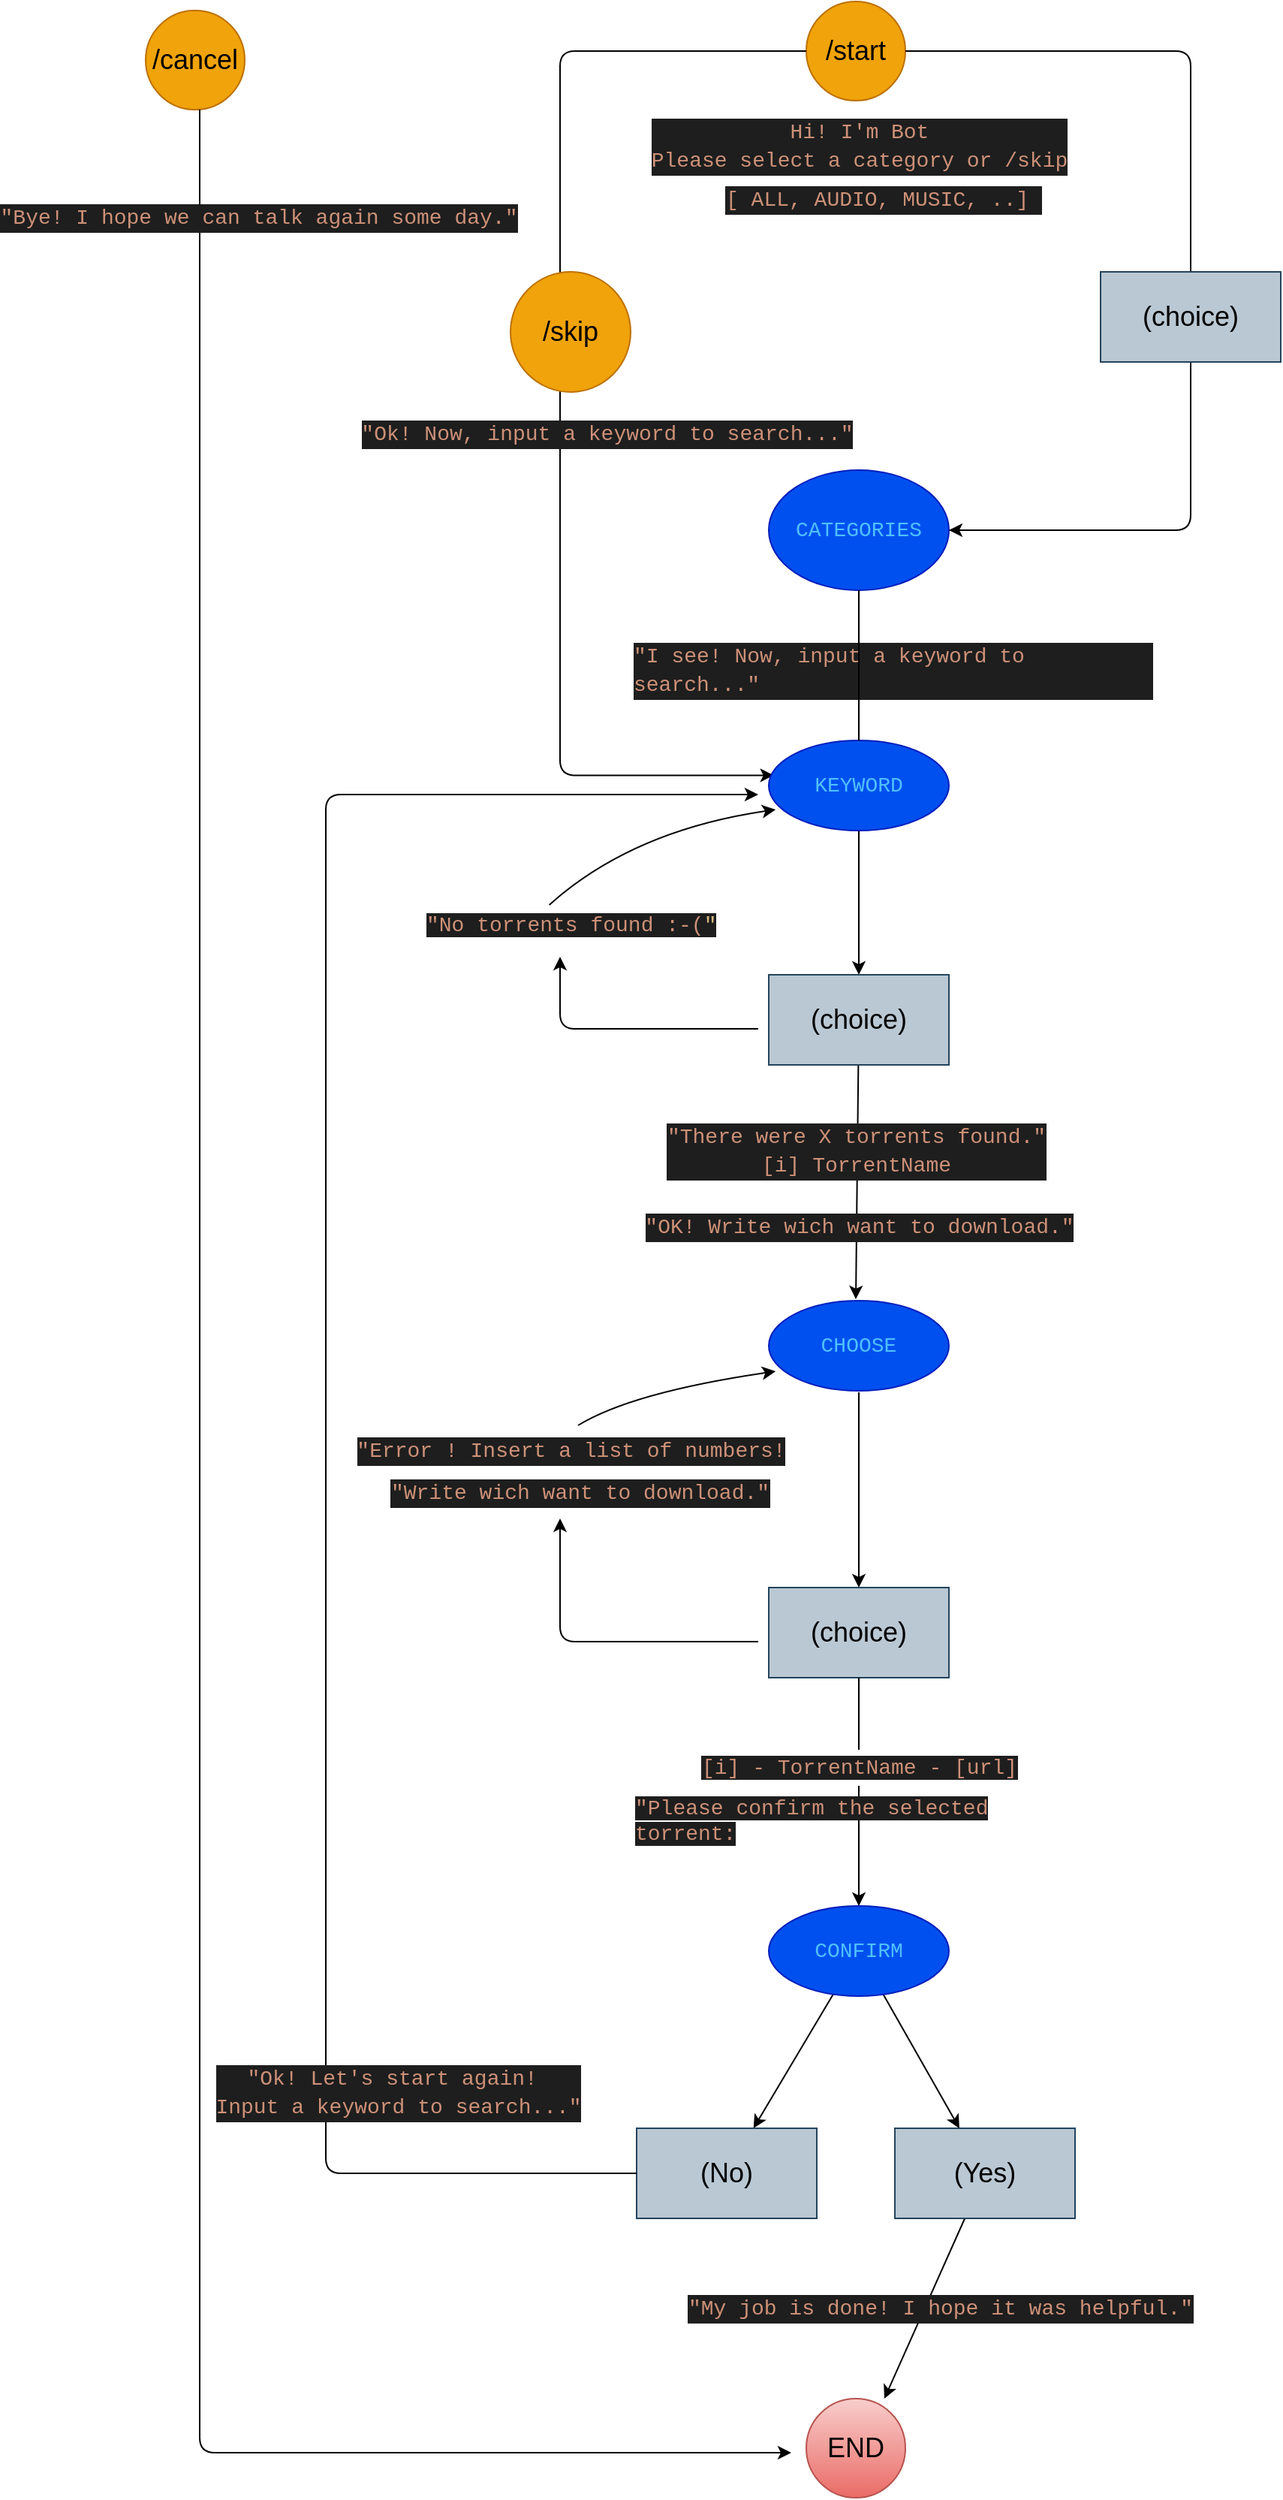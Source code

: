 <mxfile>
    <diagram id="GNGjBNOSfVKtkJraWmQE" name="Pagina-1">
        <mxGraphModel dx="2974" dy="1775" grid="1" gridSize="12" guides="1" tooltips="1" connect="1" arrows="1" fold="1" page="1" pageScale="1" pageWidth="827" pageHeight="1169" math="0" shadow="0">
            <root>
                <mxCell id="0"/>
                <mxCell id="1" parent="0"/>
                <mxCell id="105" value="" style="edgeStyle=none;html=1;fontColor=#CE9178;startArrow=none;" parent="1" source="9" edge="1">
                    <mxGeometry relative="1" as="geometry">
                        <mxPoint x="-824" y="-396" as="targetPoint"/>
                    </mxGeometry>
                </mxCell>
                <mxCell id="2" value="&lt;div style=&quot;color: rgb(212, 212, 212); font-family: consolas, &amp;quot;courier new&amp;quot;, monospace; font-size: 14px; line-height: 19px;&quot;&gt;&lt;span style=&quot;color: #4fc1ff&quot;&gt;CATEGORIES&lt;/span&gt;&lt;/div&gt;" style="ellipse;whiteSpace=wrap;html=1;labelBackgroundColor=none;labelBorderColor=none;fillColor=#0050ef;fontColor=#ffffff;strokeColor=#001DBC;" parent="1" vertex="1">
                    <mxGeometry x="-884" y="-624" width="120" height="80" as="geometry"/>
                </mxCell>
                <mxCell id="3" value="&lt;font style=&quot;font-size: 18px&quot;&gt;/start&lt;/font&gt;" style="ellipse;whiteSpace=wrap;html=1;aspect=fixed;fillColor=#f0a30a;strokeColor=#BD7000;fontColor=#000000;" parent="1" vertex="1">
                    <mxGeometry x="-859" y="-936" width="66" height="66" as="geometry"/>
                </mxCell>
                <mxCell id="156" value="" style="edgeStyle=none;html=1;fontColor=#CE9178;entryX=0.788;entryY=0;entryDx=0;entryDy=0;entryPerimeter=0;" parent="1" source="6" target="62" edge="1">
                    <mxGeometry relative="1" as="geometry"/>
                </mxCell>
                <mxCell id="6" value="&lt;font style=&quot;font-size: 18px&quot;&gt;(Yes)&lt;/font&gt;" style="whiteSpace=wrap;html=1;fillColor=#bac8d3;strokeColor=#23445d;" parent="1" vertex="1">
                    <mxGeometry x="-800" y="480" width="120" height="60" as="geometry"/>
                </mxCell>
                <mxCell id="30" value="&lt;div style=&quot;background-color: rgb(30 , 30 , 30) ; font-family: &amp;#34;consolas&amp;#34; , &amp;#34;courier new&amp;#34; , monospace ; font-size: 14px ; line-height: 19px&quot;&gt;&lt;font color=&quot;#ce9178&quot;&gt;Hi! I'm Bot&lt;/font&gt;&lt;/div&gt;&lt;div style=&quot;background-color: rgb(30 , 30 , 30) ; font-family: &amp;#34;consolas&amp;#34; , &amp;#34;courier new&amp;#34; , monospace ; font-size: 14px ; line-height: 19px&quot;&gt;&lt;div style=&quot;font-family: &amp;#34;consolas&amp;#34; , &amp;#34;courier new&amp;#34; , monospace ; line-height: 19px&quot;&gt;&lt;font color=&quot;#ce9178&quot;&gt;Please select a category or /skip&lt;/font&gt;&lt;/div&gt;&lt;/div&gt;" style="text;html=1;align=center;verticalAlign=middle;resizable=0;points=[];autosize=1;strokeColor=none;fillColor=none;" parent="1" vertex="1">
                    <mxGeometry x="-962" y="-864" width="276" height="48" as="geometry"/>
                </mxCell>
                <mxCell id="31" value="&lt;div style=&quot;background-color: rgb(30 , 30 , 30) ; font-family: &amp;#34;consolas&amp;#34; , &amp;#34;courier new&amp;#34; , monospace ; font-weight: normal ; font-size: 14px ; line-height: 19px&quot;&gt;&lt;div&gt;&lt;font color=&quot;#ce9178&quot;&gt;&quot;I see! Now, input a keyword to search...&quot;&lt;/font&gt;&lt;/div&gt;&lt;/div&gt;" style="text;whiteSpace=wrap;html=1;" parent="1" vertex="1">
                    <mxGeometry x="-976" y="-516" width="348" height="36" as="geometry"/>
                </mxCell>
                <mxCell id="47" value="&lt;div style=&quot;color: rgb(212 , 212 , 212) ; font-family: &amp;#34;consolas&amp;#34; , &amp;#34;courier new&amp;#34; , monospace ; font-size: 14px ; line-height: 19px&quot;&gt;&lt;span style=&quot;color: rgb(79 , 193 , 255)&quot;&gt;CHOOSE&lt;/span&gt;&lt;/div&gt;" style="ellipse;whiteSpace=wrap;html=1;fillColor=#0050ef;fontColor=#ffffff;strokeColor=#001DBC;" parent="1" vertex="1">
                    <mxGeometry x="-884" y="-71" width="120" height="60" as="geometry"/>
                </mxCell>
                <mxCell id="150" value="" style="edgeStyle=none;html=1;fontColor=#CE9178;" parent="1" source="53" target="149" edge="1">
                    <mxGeometry relative="1" as="geometry"/>
                </mxCell>
                <mxCell id="151" value="" style="edgeStyle=none;html=1;fontColor=#CE9178;" parent="1" source="53" target="6" edge="1">
                    <mxGeometry relative="1" as="geometry"/>
                </mxCell>
                <mxCell id="53" value="&lt;div style=&quot;color: rgb(212 , 212 , 212) ; font-family: &amp;#34;consolas&amp;#34; , &amp;#34;courier new&amp;#34; , monospace ; font-size: 14px ; line-height: 19px&quot;&gt;&lt;div style=&quot;font-family: &amp;#34;consolas&amp;#34; , &amp;#34;courier new&amp;#34; , monospace ; line-height: 19px&quot;&gt;&lt;span style=&quot;color: rgb(79 , 193 , 255)&quot;&gt;CONFIRM&lt;/span&gt;&lt;/div&gt;&lt;/div&gt;" style="ellipse;whiteSpace=wrap;html=1;fillColor=#0050ef;fontColor=#ffffff;strokeColor=#001DBC;" parent="1" vertex="1">
                    <mxGeometry x="-884" y="332" width="120" height="60" as="geometry"/>
                </mxCell>
                <mxCell id="62" value="&lt;span style=&quot;font-size: 18px&quot;&gt;END&lt;/span&gt;" style="ellipse;whiteSpace=wrap;html=1;aspect=fixed;fillColor=#f8cecc;gradientColor=#ea6b66;strokeColor=#b85450;" parent="1" vertex="1">
                    <mxGeometry x="-859" y="660" width="66" height="66" as="geometry"/>
                </mxCell>
                <mxCell id="65" value="&lt;div style=&quot;background-color: rgb(30 , 30 , 30) ; font-family: &amp;#34;consolas&amp;#34; , &amp;#34;courier new&amp;#34; , monospace ; font-size: 14px ; line-height: 19px&quot;&gt;[ ALL, AUDIO, MUSIC, ..]&amp;nbsp;&lt;/div&gt;&lt;div style=&quot;color: rgb(240 , 240 , 240) ; background-color: rgb(30 , 30 , 30) ; font-family: &amp;#34;consolas&amp;#34; , &amp;#34;courier new&amp;#34; , monospace ; font-size: 14px ; line-height: 19px&quot;&gt;&lt;/div&gt;" style="text;html=1;align=center;verticalAlign=middle;resizable=0;points=[];autosize=1;strokeColor=none;fillColor=none;fontColor=#CE9178;" parent="1" vertex="1">
                    <mxGeometry x="-916" y="-816" width="216" height="24" as="geometry"/>
                </mxCell>
                <mxCell id="91" value="" style="edgeStyle=elbowEdgeStyle;elbow=horizontal;endArrow=classic;html=1;fontSize=18;startArrow=none;exitX=0;exitY=0.5;exitDx=0;exitDy=0;entryX=0.028;entryY=0.387;entryDx=0;entryDy=0;entryPerimeter=0;" parent="1" source="3" target="9" edge="1">
                    <mxGeometry width="50" height="50" relative="1" as="geometry">
                        <mxPoint x="-1237" y="-829" as="sourcePoint"/>
                        <mxPoint x="-891" y="-240" as="targetPoint"/>
                        <Array as="points">
                            <mxPoint x="-1023" y="-636"/>
                            <mxPoint x="-1043" y="-838"/>
                        </Array>
                    </mxGeometry>
                </mxCell>
                <mxCell id="93" value="&lt;font style=&quot;font-size: 18px&quot;&gt;/skip&lt;/font&gt;" style="ellipse;whiteSpace=wrap;html=1;aspect=fixed;fillColor=#f0a30a;strokeColor=#BD7000;fontColor=#000000;" parent="1" vertex="1">
                    <mxGeometry x="-1056" y="-756" width="80" height="80" as="geometry"/>
                </mxCell>
                <mxCell id="110" value="&lt;div style=&quot;color: rgb(212 , 212 , 212) ; background-color: rgb(30 , 30 , 30) ; font-family: &amp;#34;consolas&amp;#34; , &amp;#34;courier new&amp;#34; , monospace ; font-size: 14px ; line-height: 19px&quot;&gt;&lt;span style=&quot;color: #ce9178&quot;&gt;&quot;Ok! Now, input a keyword to search...&quot;&lt;/span&gt;&lt;/div&gt;" style="text;html=1;align=center;verticalAlign=middle;resizable=0;points=[];autosize=1;strokeColor=none;fillColor=none;fontColor=#CE9178;" parent="1" vertex="1">
                    <mxGeometry x="-1154" y="-660" width="324" height="24" as="geometry"/>
                </mxCell>
                <mxCell id="115" value="" style="curved=1;endArrow=classic;html=1;fontColor=#CE9178;exitX=0.411;exitY=0.041;exitDx=0;exitDy=0;entryX=0.038;entryY=0.767;entryDx=0;entryDy=0;exitPerimeter=0;entryPerimeter=0;startArrow=none;" parent="1" source="117" target="9" edge="1">
                    <mxGeometry width="50" height="50" relative="1" as="geometry">
                        <mxPoint x="-884" y="-360" as="sourcePoint"/>
                        <mxPoint x="-1035" y="-366" as="targetPoint"/>
                        <Array as="points">
                            <mxPoint x="-975" y="-384"/>
                        </Array>
                    </mxGeometry>
                </mxCell>
                <mxCell id="122" value="" style="edgeStyle=elbowEdgeStyle;elbow=horizontal;endArrow=classic;html=1;fontSize=18;startArrow=none;exitX=1;exitY=0.5;exitDx=0;exitDy=0;entryX=1;entryY=0.5;entryDx=0;entryDy=0;" parent="1" source="3" target="2" edge="1">
                    <mxGeometry width="50" height="50" relative="1" as="geometry">
                        <mxPoint x="-735.0" y="-888.0" as="sourcePoint"/>
                        <mxPoint x="-730.0" y="-654" as="targetPoint"/>
                        <Array as="points">
                            <mxPoint x="-603" y="-816"/>
                            <mxPoint x="-562" y="-786"/>
                            <mxPoint x="-1002" y="-1348"/>
                        </Array>
                    </mxGeometry>
                </mxCell>
                <mxCell id="123" value="&lt;font style=&quot;font-size: 18px&quot;&gt;(choice)&lt;/font&gt;" style="whiteSpace=wrap;html=1;fillColor=#bac8d3;strokeColor=#23445d;" parent="1" vertex="1">
                    <mxGeometry x="-663" y="-756" width="120" height="60" as="geometry"/>
                </mxCell>
                <mxCell id="130" value="" style="edgeStyle=none;html=1;fontColor=#CE9178;" parent="1" source="9" target="128" edge="1">
                    <mxGeometry relative="1" as="geometry"/>
                </mxCell>
                <mxCell id="9" value="&lt;div style=&quot;color: rgb(212 , 212 , 212) ; font-family: &amp;#34;consolas&amp;#34; , &amp;#34;courier new&amp;#34; , monospace ; font-size: 14px ; line-height: 19px&quot;&gt;&lt;span style=&quot;color: rgb(79 , 193 , 255)&quot;&gt;KEYWORD&lt;/span&gt;&lt;/div&gt;" style="ellipse;whiteSpace=wrap;html=1;fillColor=#0050ef;fontColor=#ffffff;strokeColor=#001DBC;" parent="1" vertex="1">
                    <mxGeometry x="-884" y="-444" width="120" height="60" as="geometry"/>
                </mxCell>
                <mxCell id="125" value="" style="edgeStyle=none;html=1;fontColor=#CE9178;endArrow=none;" parent="1" source="2" target="9" edge="1">
                    <mxGeometry relative="1" as="geometry">
                        <mxPoint x="-824.0" y="-544" as="sourcePoint"/>
                        <mxPoint x="-824.0" y="-396.0" as="targetPoint"/>
                    </mxGeometry>
                </mxCell>
                <mxCell id="117" value="&lt;span style=&quot;color: rgb(206, 145, 120); font-family: consolas, &amp;quot;courier new&amp;quot;, monospace; font-size: 14px; font-style: normal; font-weight: 400; letter-spacing: normal; text-align: left; text-indent: 0px; text-transform: none; word-spacing: 0px; background-color: rgb(30, 30, 30);&quot;&gt;&quot;No torrents found :-(&lt;/span&gt;&lt;font color=&quot;#d7ba7d&quot; style=&quot;font-family: consolas, &amp;quot;courier new&amp;quot;, monospace; font-size: 14px; font-style: normal; font-weight: 400; letter-spacing: normal; text-align: left; text-indent: 0px; text-transform: none; word-spacing: 0px; background-color: rgb(30, 30, 30);&quot;&gt;&quot;&lt;/font&gt;" style="text;whiteSpace=wrap;html=1;fontColor=#CE9178;" parent="1" vertex="1">
                    <mxGeometry x="-1114" y="-336" width="204" height="36" as="geometry"/>
                </mxCell>
                <mxCell id="131" value="" style="edgeStyle=none;html=1;fontColor=#CE9178;" parent="1" source="128" edge="1">
                    <mxGeometry relative="1" as="geometry">
                        <mxPoint x="-826" y="-72" as="targetPoint"/>
                    </mxGeometry>
                </mxCell>
                <mxCell id="128" value="&lt;font style=&quot;font-size: 18px&quot;&gt;(choice)&lt;/font&gt;" style="whiteSpace=wrap;html=1;fillColor=#bac8d3;strokeColor=#23445d;" parent="1" vertex="1">
                    <mxGeometry x="-884" y="-288" width="120" height="60" as="geometry"/>
                </mxCell>
                <mxCell id="129" value="" style="endArrow=classic;html=1;fontColor=#CE9178;" parent="1" edge="1">
                    <mxGeometry width="50" height="50" relative="1" as="geometry">
                        <mxPoint x="-891" y="-252" as="sourcePoint"/>
                        <mxPoint x="-1023" y="-300" as="targetPoint"/>
                        <Array as="points">
                            <mxPoint x="-951" y="-252"/>
                            <mxPoint x="-1023" y="-252"/>
                        </Array>
                    </mxGeometry>
                </mxCell>
                <mxCell id="132" value="&lt;div style=&quot;background-color: rgb(30 , 30 , 30) ; font-family: &amp;#34;consolas&amp;#34; , &amp;#34;courier new&amp;#34; , monospace ; font-size: 14px ; line-height: 19px&quot;&gt;&lt;span style=&quot;color: rgb(206 , 145 , 120)&quot;&gt;&quot;There were X t&lt;/span&gt;&lt;span style=&quot;color: rgb(206 , 145 , 120)&quot;&gt;orrents found.&quot;&lt;/span&gt;&lt;/div&gt;&lt;div style=&quot;background-color: rgb(30 , 30 , 30) ; font-family: &amp;#34;consolas&amp;#34; , &amp;#34;courier new&amp;#34; , monospace ; font-size: 14px ; line-height: 19px&quot;&gt;&lt;span style=&quot;color: rgb(206 , 145 , 120)&quot;&gt;[i] TorrentName&lt;/span&gt;&lt;/div&gt;" style="text;html=1;align=center;verticalAlign=middle;resizable=0;points=[];autosize=1;strokeColor=none;fillColor=none;fontColor=#CE9178;" parent="1" vertex="1">
                    <mxGeometry x="-952" y="-195" width="252" height="48" as="geometry"/>
                </mxCell>
                <mxCell id="133" value="&lt;div style=&quot;color: rgb(212 , 212 , 212) ; background-color: rgb(30 , 30 , 30) ; font-family: &amp;#34;consolas&amp;#34; , &amp;#34;courier new&amp;#34; , monospace ; font-size: 14px ; line-height: 19px&quot;&gt;&lt;span style=&quot;color: #ce9178&quot;&gt;&quot;OK! Write wich want to download.&quot;&lt;/span&gt;&lt;/div&gt;" style="text;html=1;align=center;verticalAlign=middle;resizable=0;points=[];autosize=1;strokeColor=none;fillColor=none;fontColor=#CE9178;" parent="1" vertex="1">
                    <mxGeometry x="-962" y="-132" width="276" height="24" as="geometry"/>
                </mxCell>
                <mxCell id="134" value="" style="curved=1;endArrow=classic;html=1;fontColor=#CE9178;entryX=0.038;entryY=0.767;entryDx=0;entryDy=0;entryPerimeter=0;startArrow=none;" parent="1" edge="1">
                    <mxGeometry width="50" height="50" relative="1" as="geometry">
                        <mxPoint x="-1011" y="12" as="sourcePoint"/>
                        <mxPoint x="-879.44" y="-24.0" as="targetPoint"/>
                        <Array as="points">
                            <mxPoint x="-975" y="-10.02"/>
                        </Array>
                    </mxGeometry>
                </mxCell>
                <mxCell id="135" value="" style="edgeStyle=none;html=1;fontColor=#CE9178;" parent="1" target="137" edge="1">
                    <mxGeometry relative="1" as="geometry">
                        <mxPoint x="-824.0" y="-10.02" as="sourcePoint"/>
                    </mxGeometry>
                </mxCell>
                <mxCell id="143" value="" style="edgeStyle=none;html=1;fontColor=#CE9178;entryX=0.5;entryY=0;entryDx=0;entryDy=0;startArrow=none;" parent="1" source="59" target="53" edge="1">
                    <mxGeometry relative="1" as="geometry">
                        <mxPoint x="-824.0" y="290" as="targetPoint"/>
                    </mxGeometry>
                </mxCell>
                <mxCell id="137" value="&lt;font style=&quot;font-size: 18px&quot;&gt;(choice)&lt;/font&gt;" style="whiteSpace=wrap;html=1;fillColor=#bac8d3;strokeColor=#23445d;" parent="1" vertex="1">
                    <mxGeometry x="-884" y="120" width="120" height="60" as="geometry"/>
                </mxCell>
                <mxCell id="139" value="&lt;div style=&quot;color: rgb(212 , 212 , 212) ; background-color: rgb(30 , 30 , 30) ; font-family: &amp;#34;consolas&amp;#34; , &amp;#34;courier new&amp;#34; , monospace ; font-size: 14px ; line-height: 19px&quot;&gt;&lt;span style=&quot;color: #ce9178&quot;&gt;&quot;Error ! Insert a list of numbers!&lt;/span&gt;&lt;/div&gt;" style="text;html=1;align=center;verticalAlign=middle;resizable=0;points=[];autosize=1;strokeColor=none;fillColor=none;fontColor=#CE9178;" parent="1" vertex="1">
                    <mxGeometry x="-1154" y="17" width="276" height="24" as="geometry"/>
                </mxCell>
                <mxCell id="140" value="&lt;div style=&quot;color: rgb(212 , 212 , 212) ; background-color: rgb(30 , 30 , 30) ; font-family: &amp;#34;consolas&amp;#34; , &amp;#34;courier new&amp;#34; , monospace ; font-size: 14px ; line-height: 19px&quot;&gt;&lt;span style=&quot;color: #ce9178&quot;&gt;&quot;Write wich want to download.&quot;&lt;/span&gt;&lt;/div&gt;" style="text;html=1;align=center;verticalAlign=middle;resizable=0;points=[];autosize=1;strokeColor=none;fillColor=none;fontColor=#CE9178;" parent="1" vertex="1">
                    <mxGeometry x="-1136" y="45" width="252" height="24" as="geometry"/>
                </mxCell>
                <mxCell id="141" value="" style="endArrow=classic;html=1;fontColor=#CE9178;" parent="1" edge="1">
                    <mxGeometry width="50" height="50" relative="1" as="geometry">
                        <mxPoint x="-891" y="156" as="sourcePoint"/>
                        <mxPoint x="-1023" y="73.98" as="targetPoint"/>
                        <Array as="points">
                            <mxPoint x="-1023" y="156"/>
                        </Array>
                    </mxGeometry>
                </mxCell>
                <mxCell id="59" value="&lt;span style=&quot;font-family: &amp;#34;consolas&amp;#34; , &amp;#34;courier new&amp;#34; , monospace ; font-size: 14px ; background-color: rgb(30 , 30 , 30)&quot;&gt;[i] - TorrentName - [url]&lt;/span&gt;" style="text;html=1;align=center;verticalAlign=middle;resizable=0;points=[];autosize=1;strokeColor=none;fillColor=none;fontColor=#CE9178;" parent="1" vertex="1">
                    <mxGeometry x="-932" y="228" width="216" height="24" as="geometry"/>
                </mxCell>
                <mxCell id="144" value="" style="edgeStyle=none;html=1;fontColor=#CE9178;entryX=0.5;entryY=0;entryDx=0;entryDy=0;endArrow=none;" parent="1" source="137" target="59" edge="1">
                    <mxGeometry relative="1" as="geometry">
                        <mxPoint x="-824.0" y="180" as="sourcePoint"/>
                        <mxPoint x="-824.0" y="332" as="targetPoint"/>
                    </mxGeometry>
                </mxCell>
                <mxCell id="149" value="&lt;span style=&quot;font-size: 18px&quot;&gt;(No)&lt;br&gt;&lt;/span&gt;" style="whiteSpace=wrap;html=1;fillColor=#bac8d3;strokeColor=#23445d;" parent="1" vertex="1">
                    <mxGeometry x="-972" y="480" width="120" height="60" as="geometry"/>
                </mxCell>
                <mxCell id="152" value="" style="edgeStyle=elbowEdgeStyle;elbow=horizontal;endArrow=classic;html=1;fontSize=18;startArrow=none;exitX=0;exitY=0.5;exitDx=0;exitDy=0;" parent="1" source="149" edge="1">
                    <mxGeometry width="50" height="50" relative="1" as="geometry">
                        <mxPoint x="-975" y="532.941" as="sourcePoint"/>
                        <mxPoint x="-891" y="-408" as="targetPoint"/>
                        <Array as="points">
                            <mxPoint x="-1179" y="60"/>
                            <mxPoint x="-1031" y="-826"/>
                        </Array>
                    </mxGeometry>
                </mxCell>
                <mxCell id="154" value="&lt;span style=&quot;color: rgb(206, 145, 120); font-family: consolas, &amp;quot;courier new&amp;quot;, monospace; font-size: 14px; font-style: normal; font-weight: 400; letter-spacing: normal; text-align: left; text-indent: 0px; text-transform: none; word-spacing: 0px; background-color: rgb(30, 30, 30); display: inline; float: none;&quot;&gt;&quot;Please confirm the selected torrent:&lt;/span&gt;" style="text;whiteSpace=wrap;html=1;fontColor=#CE9178;" parent="1" vertex="1">
                    <mxGeometry x="-975" y="252" width="312" height="36" as="geometry"/>
                </mxCell>
                <mxCell id="157" value="&lt;font style=&quot;font-size: 18px&quot;&gt;/cancel&lt;br&gt;&lt;/font&gt;" style="ellipse;whiteSpace=wrap;html=1;aspect=fixed;fillColor=#f0a30a;strokeColor=#BD7000;fontColor=#000000;" parent="1" vertex="1">
                    <mxGeometry x="-1299" y="-930" width="66" height="66" as="geometry"/>
                </mxCell>
                <mxCell id="158" value="" style="edgeStyle=elbowEdgeStyle;elbow=horizontal;endArrow=classic;html=1;fontSize=18;startArrow=none;" parent="1" source="157" edge="1">
                    <mxGeometry width="50" height="50" relative="1" as="geometry">
                        <mxPoint x="-847.0" y="-891" as="sourcePoint"/>
                        <mxPoint x="-869" y="696" as="targetPoint"/>
                        <Array as="points">
                            <mxPoint x="-1263" y="312"/>
                            <mxPoint x="-1287" y="-636"/>
                            <mxPoint x="-1031" y="-826"/>
                        </Array>
                    </mxGeometry>
                </mxCell>
                <mxCell id="159" value="&lt;div style=&quot;color: rgb(212 , 212 , 212) ; background-color: rgb(30 , 30 , 30) ; font-family: &amp;#34;consolas&amp;#34; , &amp;#34;courier new&amp;#34; , monospace ; font-size: 14px ; line-height: 19px&quot;&gt;&lt;span style=&quot;color: #ce9178&quot;&gt;&quot;Bye! I hope we can talk again some day.&quot;&lt;/span&gt;&lt;/div&gt;" style="text;html=1;align=center;verticalAlign=middle;resizable=0;points=[];autosize=1;strokeColor=none;fillColor=none;fontColor=#CE9178;" parent="1" vertex="1">
                    <mxGeometry x="-1392" y="-804" width="336" height="24" as="geometry"/>
                </mxCell>
                <mxCell id="160" value="&lt;div style=&quot;color: rgb(212 , 212 , 212) ; background-color: rgb(30 , 30 , 30) ; font-family: &amp;#34;consolas&amp;#34; , &amp;#34;courier new&amp;#34; , monospace ; font-size: 14px ; line-height: 19px&quot;&gt;&lt;span style=&quot;color: #ce9178&quot;&gt;&quot;Ok! Let's start again!&amp;nbsp;&lt;/span&gt;&lt;/div&gt;&lt;div style=&quot;color: rgb(212 , 212 , 212) ; background-color: rgb(30 , 30 , 30) ; font-family: &amp;#34;consolas&amp;#34; , &amp;#34;courier new&amp;#34; , monospace ; font-size: 14px ; line-height: 19px&quot;&gt;&lt;span style=&quot;color: #ce9178&quot;&gt;Input a keyword to search...&quot;&lt;/span&gt;&lt;/div&gt;" style="text;html=1;align=center;verticalAlign=middle;resizable=0;points=[];autosize=1;strokeColor=none;fillColor=none;fontColor=#CE9178;" parent="1" vertex="1">
                    <mxGeometry x="-1251" y="432" width="240" height="48" as="geometry"/>
                </mxCell>
                <mxCell id="162" value="&lt;div style=&quot;color: rgb(212 , 212 , 212) ; background-color: rgb(30 , 30 , 30) ; font-family: &amp;#34;consolas&amp;#34; , &amp;#34;courier new&amp;#34; , monospace ; font-size: 14px ; line-height: 19px&quot;&gt;&lt;span style=&quot;color: #ce9178&quot;&gt;&quot;My job is done! I hope it was helpful.&lt;/span&gt;&lt;span style=&quot;color: #ce9178&quot;&gt;&quot;&lt;/span&gt;&lt;/div&gt;" style="text;html=1;align=center;verticalAlign=middle;resizable=0;points=[];autosize=1;strokeColor=none;fillColor=none;fontColor=#CE9178;" parent="1" vertex="1">
                    <mxGeometry x="-932" y="588" width="324" height="24" as="geometry"/>
                </mxCell>
            </root>
        </mxGraphModel>
    </diagram>
</mxfile>
